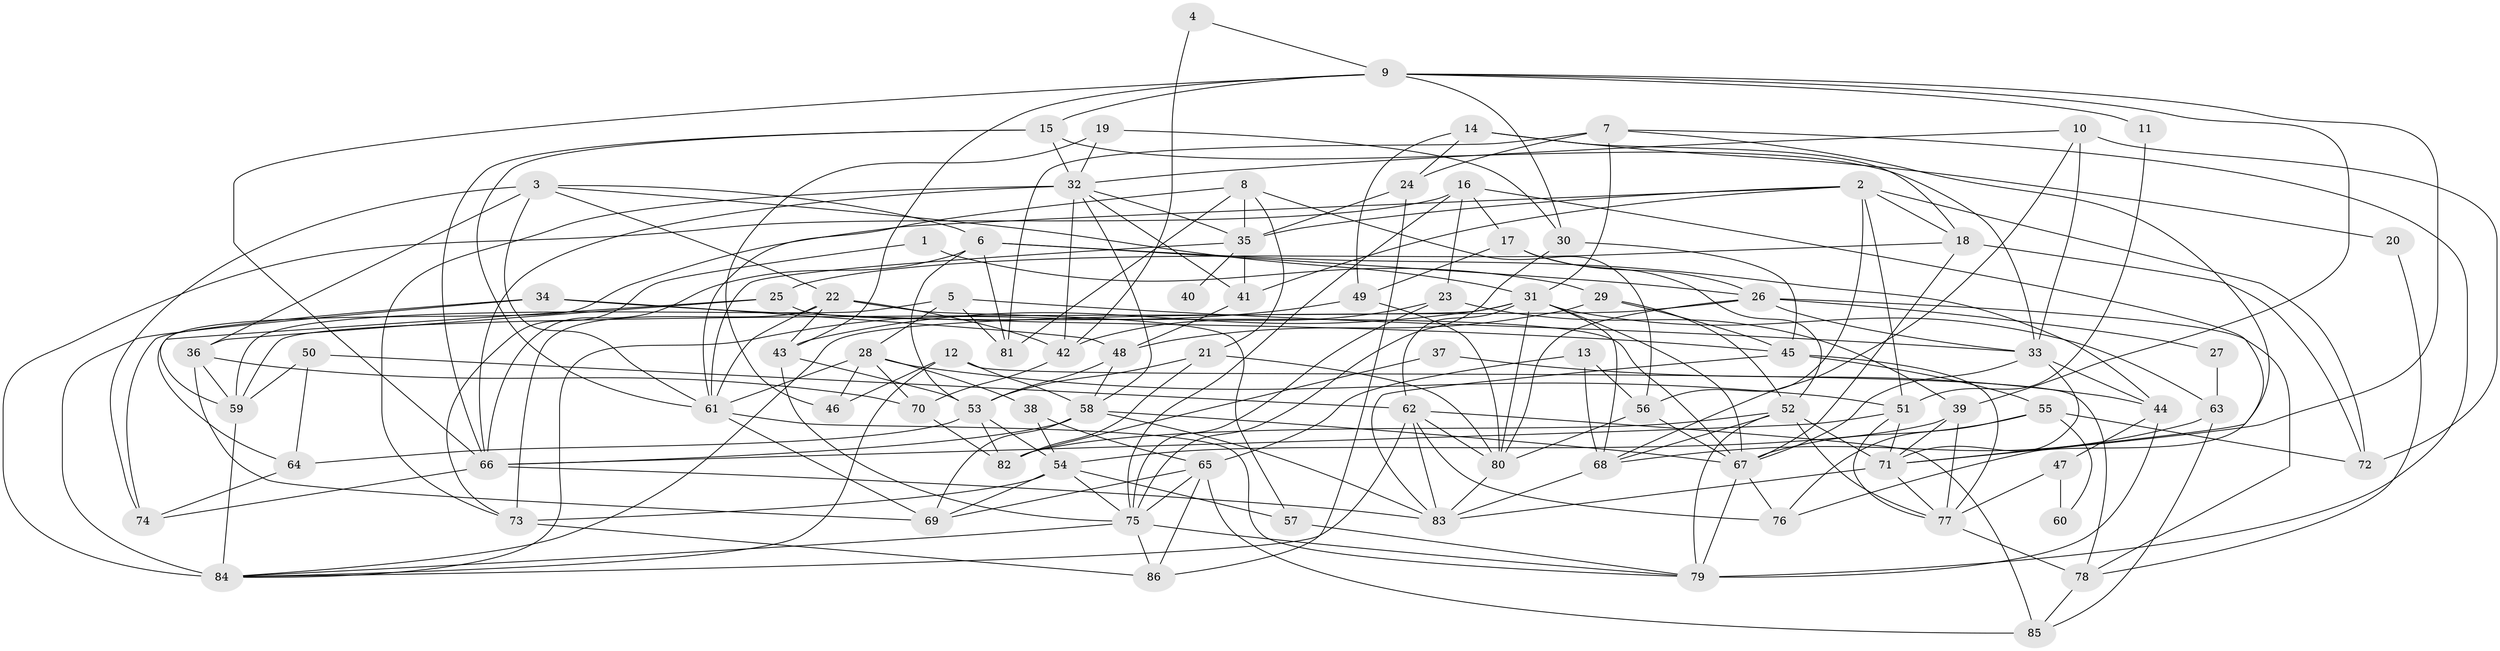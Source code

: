 // original degree distribution, {2: 0.1619718309859155, 4: 0.22535211267605634, 5: 0.2323943661971831, 3: 0.24647887323943662, 8: 0.007042253521126761, 7: 0.035211267605633804, 6: 0.08450704225352113, 9: 0.007042253521126761}
// Generated by graph-tools (version 1.1) at 2025/37/03/04/25 23:37:12]
// undirected, 86 vertices, 217 edges
graph export_dot {
  node [color=gray90,style=filled];
  1;
  2;
  3;
  4;
  5;
  6;
  7;
  8;
  9;
  10;
  11;
  12;
  13;
  14;
  15;
  16;
  17;
  18;
  19;
  20;
  21;
  22;
  23;
  24;
  25;
  26;
  27;
  28;
  29;
  30;
  31;
  32;
  33;
  34;
  35;
  36;
  37;
  38;
  39;
  40;
  41;
  42;
  43;
  44;
  45;
  46;
  47;
  48;
  49;
  50;
  51;
  52;
  53;
  54;
  55;
  56;
  57;
  58;
  59;
  60;
  61;
  62;
  63;
  64;
  65;
  66;
  67;
  68;
  69;
  70;
  71;
  72;
  73;
  74;
  75;
  76;
  77;
  78;
  79;
  80;
  81;
  82;
  83;
  84;
  85;
  86;
  1 -- 29 [weight=1.0];
  1 -- 73 [weight=1.0];
  2 -- 18 [weight=1.0];
  2 -- 35 [weight=1.0];
  2 -- 41 [weight=1.0];
  2 -- 51 [weight=1.0];
  2 -- 56 [weight=1.0];
  2 -- 59 [weight=1.0];
  2 -- 72 [weight=1.0];
  3 -- 6 [weight=1.0];
  3 -- 22 [weight=1.0];
  3 -- 31 [weight=1.0];
  3 -- 36 [weight=1.0];
  3 -- 61 [weight=1.0];
  3 -- 74 [weight=1.0];
  4 -- 9 [weight=1.0];
  4 -- 42 [weight=1.0];
  5 -- 28 [weight=1.0];
  5 -- 33 [weight=1.0];
  5 -- 59 [weight=1.0];
  5 -- 81 [weight=1.0];
  6 -- 26 [weight=1.0];
  6 -- 44 [weight=1.0];
  6 -- 53 [weight=1.0];
  6 -- 66 [weight=1.0];
  6 -- 81 [weight=1.0];
  7 -- 24 [weight=1.0];
  7 -- 31 [weight=1.0];
  7 -- 71 [weight=1.0];
  7 -- 79 [weight=1.0];
  7 -- 81 [weight=1.0];
  8 -- 21 [weight=1.0];
  8 -- 35 [weight=1.0];
  8 -- 56 [weight=1.0];
  8 -- 61 [weight=1.0];
  8 -- 81 [weight=1.0];
  9 -- 11 [weight=1.0];
  9 -- 15 [weight=1.0];
  9 -- 30 [weight=1.0];
  9 -- 39 [weight=1.0];
  9 -- 43 [weight=1.0];
  9 -- 66 [weight=1.0];
  9 -- 71 [weight=1.0];
  10 -- 32 [weight=1.0];
  10 -- 33 [weight=1.0];
  10 -- 68 [weight=1.0];
  10 -- 72 [weight=1.0];
  11 -- 51 [weight=1.0];
  12 -- 46 [weight=1.0];
  12 -- 58 [weight=1.0];
  12 -- 78 [weight=1.0];
  12 -- 84 [weight=1.0];
  13 -- 56 [weight=1.0];
  13 -- 65 [weight=1.0];
  13 -- 68 [weight=2.0];
  14 -- 18 [weight=1.0];
  14 -- 20 [weight=1.0];
  14 -- 24 [weight=1.0];
  14 -- 49 [weight=1.0];
  15 -- 32 [weight=1.0];
  15 -- 33 [weight=1.0];
  15 -- 61 [weight=1.0];
  15 -- 66 [weight=1.0];
  16 -- 17 [weight=1.0];
  16 -- 23 [weight=1.0];
  16 -- 75 [weight=1.0];
  16 -- 76 [weight=1.0];
  16 -- 84 [weight=2.0];
  17 -- 26 [weight=1.0];
  17 -- 49 [weight=1.0];
  17 -- 52 [weight=1.0];
  18 -- 25 [weight=1.0];
  18 -- 67 [weight=1.0];
  18 -- 72 [weight=1.0];
  19 -- 30 [weight=1.0];
  19 -- 32 [weight=1.0];
  19 -- 46 [weight=1.0];
  20 -- 78 [weight=1.0];
  21 -- 53 [weight=1.0];
  21 -- 80 [weight=1.0];
  21 -- 82 [weight=1.0];
  22 -- 42 [weight=1.0];
  22 -- 43 [weight=1.0];
  22 -- 57 [weight=1.0];
  22 -- 61 [weight=1.0];
  22 -- 73 [weight=1.0];
  23 -- 39 [weight=1.0];
  23 -- 42 [weight=1.0];
  23 -- 75 [weight=1.0];
  24 -- 35 [weight=1.0];
  24 -- 86 [weight=1.0];
  25 -- 36 [weight=1.0];
  25 -- 64 [weight=1.0];
  25 -- 67 [weight=1.0];
  26 -- 27 [weight=1.0];
  26 -- 33 [weight=1.0];
  26 -- 78 [weight=1.0];
  26 -- 80 [weight=1.0];
  26 -- 84 [weight=1.0];
  27 -- 63 [weight=1.0];
  28 -- 38 [weight=1.0];
  28 -- 46 [weight=1.0];
  28 -- 51 [weight=1.0];
  28 -- 61 [weight=1.0];
  28 -- 70 [weight=1.0];
  29 -- 45 [weight=1.0];
  29 -- 48 [weight=1.0];
  29 -- 52 [weight=1.0];
  30 -- 45 [weight=1.0];
  30 -- 75 [weight=1.0];
  31 -- 43 [weight=1.0];
  31 -- 59 [weight=1.0];
  31 -- 62 [weight=1.0];
  31 -- 63 [weight=1.0];
  31 -- 67 [weight=1.0];
  31 -- 68 [weight=1.0];
  31 -- 80 [weight=1.0];
  32 -- 35 [weight=1.0];
  32 -- 41 [weight=1.0];
  32 -- 42 [weight=2.0];
  32 -- 58 [weight=1.0];
  32 -- 66 [weight=1.0];
  32 -- 73 [weight=1.0];
  33 -- 44 [weight=1.0];
  33 -- 67 [weight=1.0];
  33 -- 71 [weight=1.0];
  34 -- 45 [weight=1.0];
  34 -- 48 [weight=1.0];
  34 -- 74 [weight=1.0];
  34 -- 84 [weight=2.0];
  35 -- 40 [weight=2.0];
  35 -- 41 [weight=1.0];
  35 -- 61 [weight=1.0];
  36 -- 59 [weight=1.0];
  36 -- 69 [weight=1.0];
  36 -- 70 [weight=1.0];
  37 -- 44 [weight=1.0];
  37 -- 82 [weight=1.0];
  38 -- 54 [weight=1.0];
  38 -- 65 [weight=1.0];
  39 -- 54 [weight=1.0];
  39 -- 71 [weight=1.0];
  39 -- 77 [weight=1.0];
  41 -- 48 [weight=1.0];
  42 -- 70 [weight=1.0];
  43 -- 53 [weight=1.0];
  43 -- 75 [weight=1.0];
  44 -- 47 [weight=1.0];
  44 -- 79 [weight=1.0];
  45 -- 55 [weight=1.0];
  45 -- 77 [weight=1.0];
  45 -- 83 [weight=1.0];
  47 -- 60 [weight=1.0];
  47 -- 77 [weight=1.0];
  48 -- 53 [weight=1.0];
  48 -- 58 [weight=1.0];
  49 -- 80 [weight=1.0];
  49 -- 84 [weight=1.0];
  50 -- 59 [weight=1.0];
  50 -- 62 [weight=1.0];
  50 -- 64 [weight=1.0];
  51 -- 66 [weight=2.0];
  51 -- 71 [weight=1.0];
  51 -- 77 [weight=1.0];
  52 -- 68 [weight=1.0];
  52 -- 71 [weight=1.0];
  52 -- 77 [weight=1.0];
  52 -- 79 [weight=1.0];
  52 -- 82 [weight=1.0];
  53 -- 54 [weight=1.0];
  53 -- 64 [weight=1.0];
  53 -- 82 [weight=1.0];
  54 -- 57 [weight=1.0];
  54 -- 69 [weight=1.0];
  54 -- 73 [weight=1.0];
  54 -- 75 [weight=1.0];
  55 -- 60 [weight=1.0];
  55 -- 67 [weight=1.0];
  55 -- 72 [weight=1.0];
  55 -- 76 [weight=1.0];
  56 -- 67 [weight=1.0];
  56 -- 80 [weight=1.0];
  57 -- 79 [weight=1.0];
  58 -- 66 [weight=1.0];
  58 -- 67 [weight=1.0];
  58 -- 69 [weight=2.0];
  58 -- 83 [weight=1.0];
  59 -- 84 [weight=2.0];
  61 -- 69 [weight=1.0];
  61 -- 79 [weight=1.0];
  62 -- 76 [weight=1.0];
  62 -- 80 [weight=1.0];
  62 -- 83 [weight=1.0];
  62 -- 84 [weight=1.0];
  62 -- 85 [weight=1.0];
  63 -- 68 [weight=1.0];
  63 -- 85 [weight=1.0];
  64 -- 74 [weight=1.0];
  65 -- 69 [weight=1.0];
  65 -- 75 [weight=1.0];
  65 -- 85 [weight=1.0];
  65 -- 86 [weight=1.0];
  66 -- 74 [weight=1.0];
  66 -- 83 [weight=1.0];
  67 -- 76 [weight=1.0];
  67 -- 79 [weight=1.0];
  68 -- 83 [weight=1.0];
  70 -- 82 [weight=1.0];
  71 -- 77 [weight=1.0];
  71 -- 83 [weight=1.0];
  73 -- 86 [weight=1.0];
  75 -- 79 [weight=1.0];
  75 -- 84 [weight=1.0];
  75 -- 86 [weight=1.0];
  77 -- 78 [weight=2.0];
  78 -- 85 [weight=1.0];
  80 -- 83 [weight=1.0];
}
